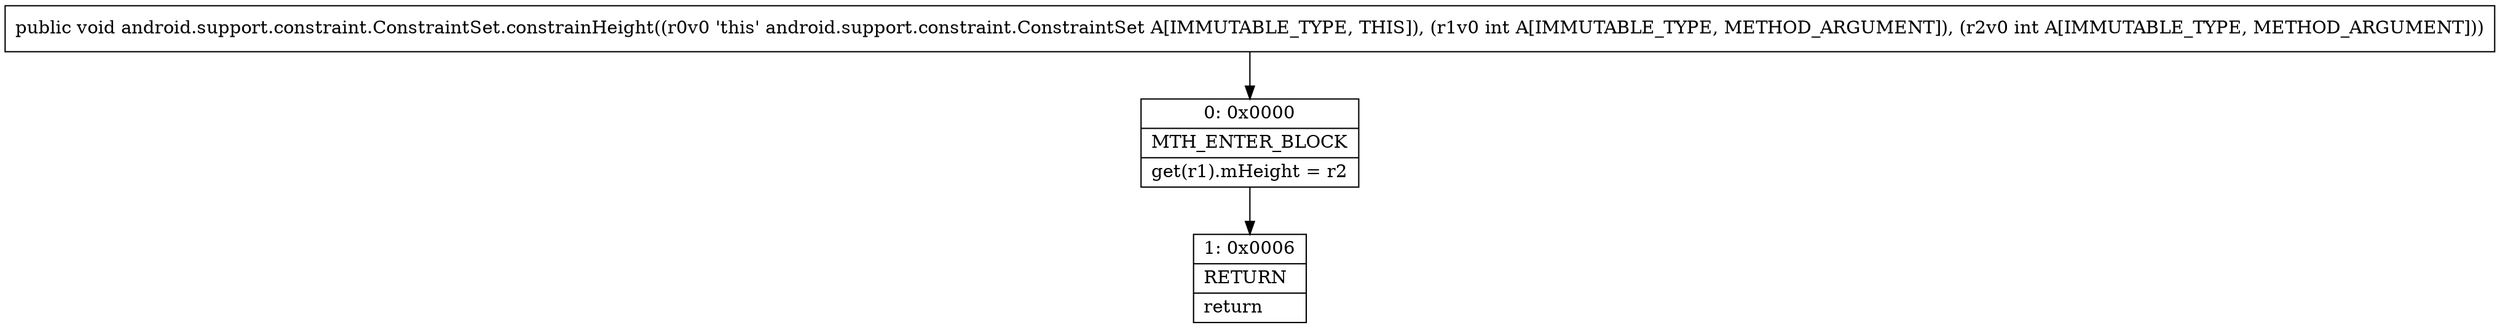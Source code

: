 digraph "CFG forandroid.support.constraint.ConstraintSet.constrainHeight(II)V" {
Node_0 [shape=record,label="{0\:\ 0x0000|MTH_ENTER_BLOCK\l|get(r1).mHeight = r2\l}"];
Node_1 [shape=record,label="{1\:\ 0x0006|RETURN\l|return\l}"];
MethodNode[shape=record,label="{public void android.support.constraint.ConstraintSet.constrainHeight((r0v0 'this' android.support.constraint.ConstraintSet A[IMMUTABLE_TYPE, THIS]), (r1v0 int A[IMMUTABLE_TYPE, METHOD_ARGUMENT]), (r2v0 int A[IMMUTABLE_TYPE, METHOD_ARGUMENT])) }"];
MethodNode -> Node_0;
Node_0 -> Node_1;
}

